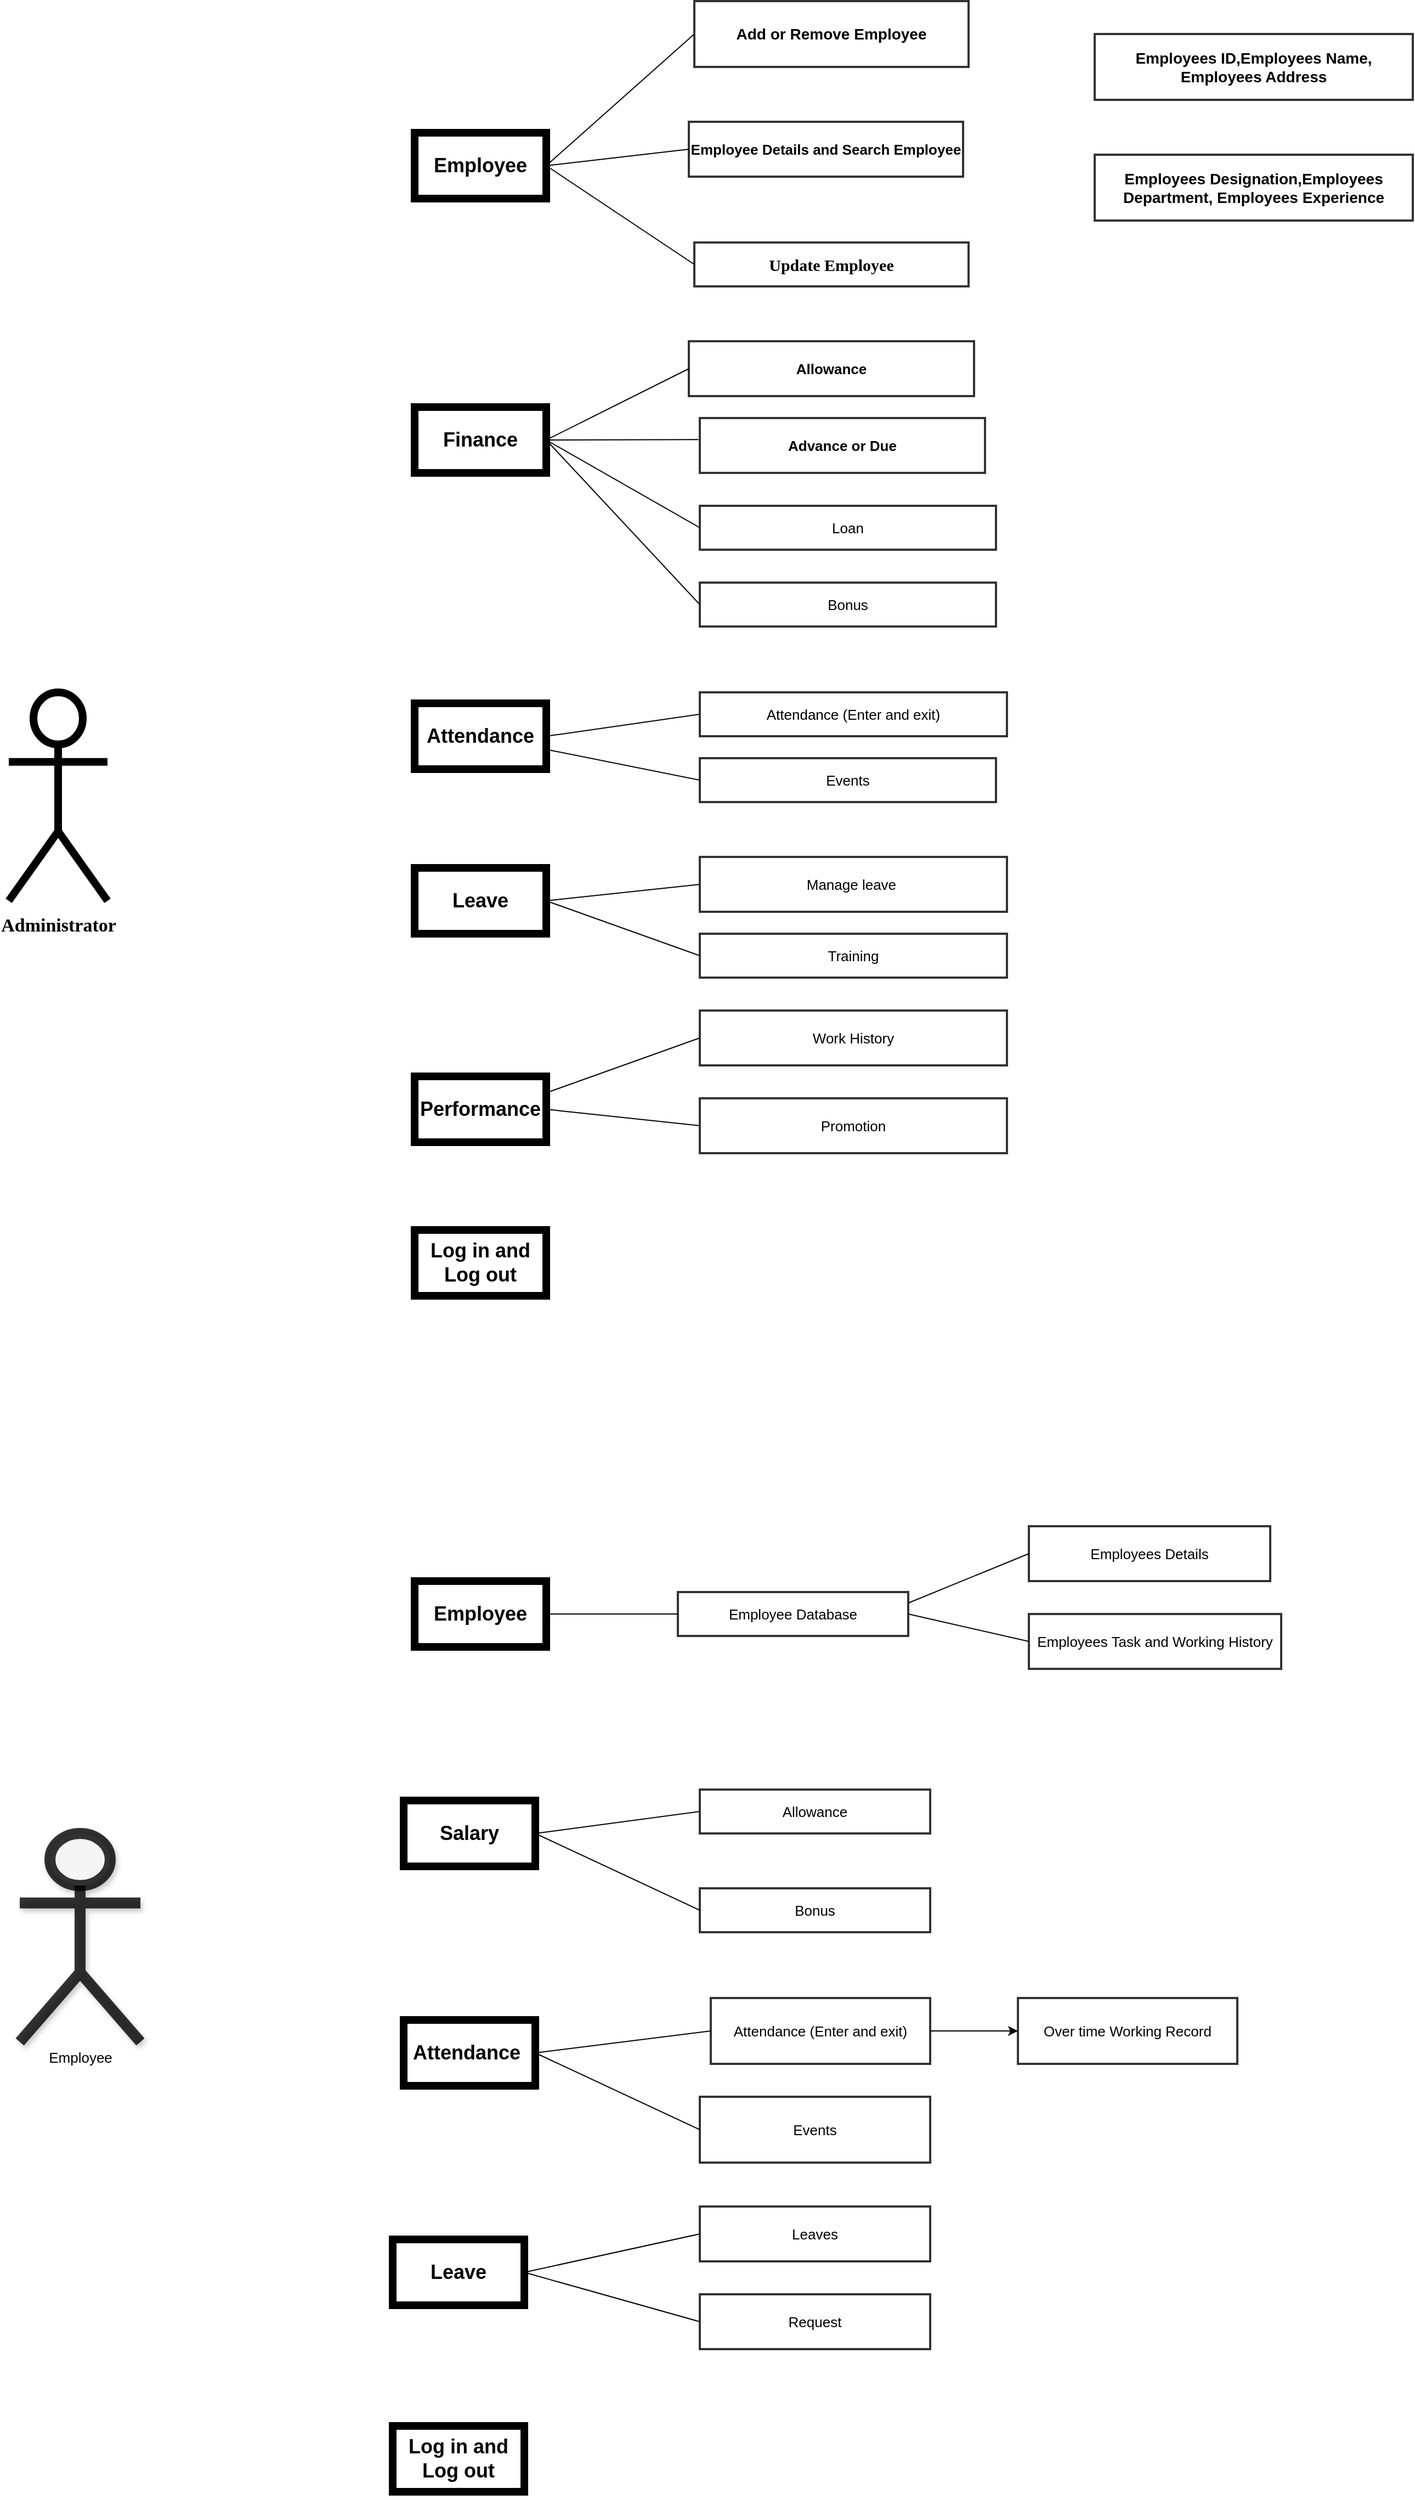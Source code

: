 <mxfile version="13.9.8" type="github">
  <diagram id="UAt6TYiZA28QQcXCpw7w" name="Page-1">
    <mxGraphModel dx="2229" dy="2023" grid="1" gridSize="10" guides="1" tooltips="1" connect="1" arrows="1" fold="1" page="1" pageScale="1" pageWidth="980" pageHeight="1390" math="0" shadow="0">
      <root>
        <mxCell id="0" />
        <mxCell id="1" parent="0" />
        <mxCell id="UGoLlDs5Vt5mTQ_6u8co-1" value="&lt;font style=&quot;font-size: 17px&quot; face=&quot;Times New Roman&quot;&gt;&lt;b style=&quot;line-height: 190%&quot;&gt;Administrator&lt;/b&gt;&lt;/font&gt;" style="shape=umlActor;verticalLabelPosition=bottom;verticalAlign=top;html=1;outlineConnect=0;strokeWidth=7;" parent="1" vertex="1">
          <mxGeometry x="-950" y="-730" width="90" height="190" as="geometry" />
        </mxCell>
        <mxCell id="UGoLlDs5Vt5mTQ_6u8co-3" value="&lt;h2&gt;Employee&lt;/h2&gt;" style="rounded=0;whiteSpace=wrap;html=1;strokeWidth=7;" parent="1" vertex="1">
          <mxGeometry x="-580" y="-1240" width="120" height="60" as="geometry" />
        </mxCell>
        <mxCell id="UGoLlDs5Vt5mTQ_6u8co-4" value="&lt;h2&gt;Finance&lt;/h2&gt;" style="rounded=0;whiteSpace=wrap;html=1;strokeWidth=7;" parent="1" vertex="1">
          <mxGeometry x="-580" y="-990" width="120" height="60" as="geometry" />
        </mxCell>
        <mxCell id="UGoLlDs5Vt5mTQ_6u8co-5" value="&lt;h2&gt;Attendance&lt;/h2&gt;" style="rounded=0;whiteSpace=wrap;html=1;strokeWidth=7;" parent="1" vertex="1">
          <mxGeometry x="-580" y="-720" width="120" height="60" as="geometry" />
        </mxCell>
        <mxCell id="UGoLlDs5Vt5mTQ_6u8co-6" value="&lt;h2&gt;Leave&lt;/h2&gt;" style="rounded=0;whiteSpace=wrap;html=1;strokeWidth=7;" parent="1" vertex="1">
          <mxGeometry x="-580" y="-570" width="120" height="60" as="geometry" />
        </mxCell>
        <mxCell id="UGoLlDs5Vt5mTQ_6u8co-7" value="&lt;h2&gt;Performance&lt;/h2&gt;" style="rounded=0;whiteSpace=wrap;html=1;strokeWidth=7;" parent="1" vertex="1">
          <mxGeometry x="-580" y="-380" width="120" height="60" as="geometry" />
        </mxCell>
        <mxCell id="UGoLlDs5Vt5mTQ_6u8co-8" value="&lt;h2&gt;Log in and Log out&lt;/h2&gt;" style="rounded=0;whiteSpace=wrap;html=1;strokeWidth=7;" parent="1" vertex="1">
          <mxGeometry x="-580" y="-240" width="120" height="60" as="geometry" />
        </mxCell>
        <mxCell id="UGoLlDs5Vt5mTQ_6u8co-9" value="" style="rounded=0;whiteSpace=wrap;html=1;strokeWidth=2;opacity=0;" parent="1" vertex="1">
          <mxGeometry x="-500" y="20" width="140" height="40" as="geometry" />
        </mxCell>
        <mxCell id="UGoLlDs5Vt5mTQ_6u8co-10" value="" style="rounded=0;whiteSpace=wrap;html=1;strokeWidth=2;opacity=0;" parent="1" vertex="1">
          <mxGeometry x="-490" y="20" width="120" height="60" as="geometry" />
        </mxCell>
        <mxCell id="UGoLlDs5Vt5mTQ_6u8co-11" value="" style="rounded=0;whiteSpace=wrap;html=1;strokeWidth=2;opacity=0;" parent="1" vertex="1">
          <mxGeometry x="-500" y="10" width="120" height="60" as="geometry" />
        </mxCell>
        <mxCell id="UGoLlDs5Vt5mTQ_6u8co-12" value="" style="rounded=0;whiteSpace=wrap;html=1;strokeWidth=2;opacity=0;" parent="1" vertex="1">
          <mxGeometry x="-450" y="50" width="120" height="60" as="geometry" />
        </mxCell>
        <mxCell id="UGoLlDs5Vt5mTQ_6u8co-13" value="&lt;h4 style=&quot;font-size: 14px;&quot;&gt;Add or Remove Employee&lt;/h4&gt;" style="rounded=0;whiteSpace=wrap;html=1;strokeWidth=2;opacity=80;fontSize=14;" parent="1" vertex="1">
          <mxGeometry x="-325" y="-1360" width="250" height="60" as="geometry" />
        </mxCell>
        <mxCell id="UGoLlDs5Vt5mTQ_6u8co-14" value="&lt;h4 style=&quot;font-size: 13px;&quot;&gt;Employee Details and Search Employee&lt;/h4&gt;" style="rounded=0;whiteSpace=wrap;html=1;strokeWidth=2;opacity=80;fontSize=13;" parent="1" vertex="1">
          <mxGeometry x="-330" y="-1250" width="250" height="50" as="geometry" />
        </mxCell>
        <mxCell id="UGoLlDs5Vt5mTQ_6u8co-16" value="&lt;h4&gt;&lt;font face=&quot;Times New Roman&quot; style=&quot;font-size: 15px&quot;&gt;Update Employee&lt;/font&gt;&lt;/h4&gt;" style="rounded=0;whiteSpace=wrap;html=1;strokeWidth=2;opacity=80;" parent="1" vertex="1">
          <mxGeometry x="-325" y="-1140" width="250" height="40" as="geometry" />
        </mxCell>
        <mxCell id="UGoLlDs5Vt5mTQ_6u8co-18" value="&lt;h4&gt;Allowance&lt;/h4&gt;" style="rounded=0;whiteSpace=wrap;html=1;strokeWidth=2;fontSize=13;opacity=80;" parent="1" vertex="1">
          <mxGeometry x="-330" y="-1050" width="260" height="50" as="geometry" />
        </mxCell>
        <mxCell id="UGoLlDs5Vt5mTQ_6u8co-19" value="&lt;h4&gt;Advance or Due&lt;/h4&gt;" style="rounded=0;whiteSpace=wrap;html=1;strokeWidth=2;fontSize=13;opacity=80;" parent="1" vertex="1">
          <mxGeometry x="-320" y="-980" width="260" height="50" as="geometry" />
        </mxCell>
        <mxCell id="UGoLlDs5Vt5mTQ_6u8co-20" value="Loan" style="rounded=0;whiteSpace=wrap;html=1;strokeWidth=2;fontSize=13;opacity=80;" parent="1" vertex="1">
          <mxGeometry x="-320" y="-900" width="270" height="40" as="geometry" />
        </mxCell>
        <mxCell id="UGoLlDs5Vt5mTQ_6u8co-21" value="Bonus" style="rounded=0;whiteSpace=wrap;html=1;strokeWidth=2;fontSize=13;opacity=80;" parent="1" vertex="1">
          <mxGeometry x="-320" y="-830" width="270" height="40" as="geometry" />
        </mxCell>
        <mxCell id="UGoLlDs5Vt5mTQ_6u8co-22" value="Attendance (Enter and exit)" style="rounded=0;whiteSpace=wrap;html=1;strokeWidth=2;fontSize=13;opacity=80;" parent="1" vertex="1">
          <mxGeometry x="-320" y="-730" width="280" height="40" as="geometry" />
        </mxCell>
        <mxCell id="UGoLlDs5Vt5mTQ_6u8co-23" value="Events" style="rounded=0;whiteSpace=wrap;html=1;strokeWidth=2;fontSize=13;opacity=80;" parent="1" vertex="1">
          <mxGeometry x="-320" y="-670" width="270" height="40" as="geometry" />
        </mxCell>
        <mxCell id="UGoLlDs5Vt5mTQ_6u8co-24" value="Manage leave&amp;nbsp;" style="rounded=0;whiteSpace=wrap;html=1;strokeWidth=2;fontSize=13;opacity=80;" parent="1" vertex="1">
          <mxGeometry x="-320" y="-580" width="280" height="50" as="geometry" />
        </mxCell>
        <mxCell id="UGoLlDs5Vt5mTQ_6u8co-25" value="Training" style="rounded=0;whiteSpace=wrap;html=1;strokeWidth=2;fontSize=13;opacity=80;" parent="1" vertex="1">
          <mxGeometry x="-320" y="-510" width="280" height="40" as="geometry" />
        </mxCell>
        <mxCell id="UGoLlDs5Vt5mTQ_6u8co-26" value="Work History" style="rounded=0;whiteSpace=wrap;html=1;strokeWidth=2;fontSize=13;opacity=80;" parent="1" vertex="1">
          <mxGeometry x="-320" y="-440" width="280" height="50" as="geometry" />
        </mxCell>
        <mxCell id="UGoLlDs5Vt5mTQ_6u8co-27" value="Promotion" style="rounded=0;whiteSpace=wrap;html=1;strokeWidth=2;fontSize=13;opacity=80;" parent="1" vertex="1">
          <mxGeometry x="-320" y="-360" width="280" height="50" as="geometry" />
        </mxCell>
        <mxCell id="UGoLlDs5Vt5mTQ_6u8co-28" value="Employee&lt;br&gt;" style="shape=umlActor;verticalLabelPosition=bottom;verticalAlign=top;html=1;outlineConnect=0;strokeWidth=10;fontSize=13;opacity=80;shadow=1;" parent="1" vertex="1">
          <mxGeometry x="-940" y="310" width="110" height="190" as="geometry" />
        </mxCell>
        <mxCell id="UGoLlDs5Vt5mTQ_6u8co-32" value="&lt;h2&gt;Employee&lt;/h2&gt;" style="rounded=0;whiteSpace=wrap;html=1;strokeWidth=7;" parent="1" vertex="1">
          <mxGeometry x="-580" y="80" width="120" height="60" as="geometry" />
        </mxCell>
        <mxCell id="UGoLlDs5Vt5mTQ_6u8co-34" value="&lt;h2&gt;Salary&lt;/h2&gt;" style="rounded=0;whiteSpace=wrap;html=1;strokeWidth=7;" parent="1" vertex="1">
          <mxGeometry x="-590" y="280" width="120" height="60" as="geometry" />
        </mxCell>
        <mxCell id="UGoLlDs5Vt5mTQ_6u8co-36" value="&lt;h2&gt;Attendance&amp;nbsp;&lt;/h2&gt;" style="rounded=0;whiteSpace=wrap;html=1;strokeWidth=7;" parent="1" vertex="1">
          <mxGeometry x="-590" y="480" width="120" height="60" as="geometry" />
        </mxCell>
        <mxCell id="UGoLlDs5Vt5mTQ_6u8co-38" value="&lt;h2&gt;Leave&lt;/h2&gt;" style="rounded=0;whiteSpace=wrap;html=1;strokeWidth=7;" parent="1" vertex="1">
          <mxGeometry x="-600" y="680" width="120" height="60" as="geometry" />
        </mxCell>
        <mxCell id="UGoLlDs5Vt5mTQ_6u8co-41" value="Employee Database" style="rounded=0;whiteSpace=wrap;html=1;strokeWidth=2;fontSize=13;opacity=80;" parent="1" vertex="1">
          <mxGeometry x="-340" y="90" width="210" height="40" as="geometry" />
        </mxCell>
        <mxCell id="UGoLlDs5Vt5mTQ_6u8co-42" value="Allowance" style="rounded=0;whiteSpace=wrap;html=1;strokeWidth=2;fontSize=13;opacity=80;" parent="1" vertex="1">
          <mxGeometry x="-320" y="270" width="210" height="40" as="geometry" />
        </mxCell>
        <mxCell id="5vnByRAzVv9kQIRfXUGZ-15" value="" style="edgeStyle=orthogonalEdgeStyle;rounded=0;orthogonalLoop=1;jettySize=auto;html=1;" edge="1" parent="1" source="UGoLlDs5Vt5mTQ_6u8co-44" target="5vnByRAzVv9kQIRfXUGZ-14">
          <mxGeometry relative="1" as="geometry" />
        </mxCell>
        <mxCell id="UGoLlDs5Vt5mTQ_6u8co-44" value="Attendance (Enter and exit)" style="rounded=0;whiteSpace=wrap;html=1;strokeWidth=2;fontSize=13;opacity=80;" parent="1" vertex="1">
          <mxGeometry x="-310" y="460" width="200" height="60" as="geometry" />
        </mxCell>
        <mxCell id="UGoLlDs5Vt5mTQ_6u8co-46" value="Events" style="rounded=0;whiteSpace=wrap;html=1;strokeWidth=2;fontSize=13;opacity=80;" parent="1" vertex="1">
          <mxGeometry x="-320" y="550" width="210" height="60" as="geometry" />
        </mxCell>
        <mxCell id="UGoLlDs5Vt5mTQ_6u8co-48" value="Leaves" style="rounded=0;whiteSpace=wrap;html=1;strokeWidth=2;fontSize=13;opacity=80;" parent="1" vertex="1">
          <mxGeometry x="-320" y="650" width="210" height="50" as="geometry" />
        </mxCell>
        <mxCell id="UGoLlDs5Vt5mTQ_6u8co-50" value="Request" style="rounded=0;whiteSpace=wrap;html=1;strokeWidth=2;fontSize=13;opacity=80;" parent="1" vertex="1">
          <mxGeometry x="-320" y="730" width="210" height="50" as="geometry" />
        </mxCell>
        <mxCell id="UGoLlDs5Vt5mTQ_6u8co-54" value="" style="endArrow=none;html=1;fontSize=13;exitX=1;exitY=0.5;exitDx=0;exitDy=0;entryX=0;entryY=0.5;entryDx=0;entryDy=0;" parent="1" source="UGoLlDs5Vt5mTQ_6u8co-3" target="UGoLlDs5Vt5mTQ_6u8co-14" edge="1">
          <mxGeometry width="50" height="50" relative="1" as="geometry">
            <mxPoint x="-400" y="-1180" as="sourcePoint" />
            <mxPoint x="-350" y="-1230" as="targetPoint" />
          </mxGeometry>
        </mxCell>
        <mxCell id="UGoLlDs5Vt5mTQ_6u8co-56" value="" style="endArrow=none;html=1;fontSize=13;entryX=0;entryY=0.5;entryDx=0;entryDy=0;" parent="1" target="UGoLlDs5Vt5mTQ_6u8co-13" edge="1">
          <mxGeometry width="50" height="50" relative="1" as="geometry">
            <mxPoint x="-460" y="-1210" as="sourcePoint" />
            <mxPoint x="-370" y="-1290" as="targetPoint" />
          </mxGeometry>
        </mxCell>
        <mxCell id="UGoLlDs5Vt5mTQ_6u8co-57" value="" style="endArrow=none;html=1;fontSize=13;entryX=0;entryY=0.5;entryDx=0;entryDy=0;" parent="1" target="UGoLlDs5Vt5mTQ_6u8co-16" edge="1">
          <mxGeometry width="50" height="50" relative="1" as="geometry">
            <mxPoint x="-460" y="-1210" as="sourcePoint" />
            <mxPoint x="-360" y="-1190" as="targetPoint" />
          </mxGeometry>
        </mxCell>
        <mxCell id="UGoLlDs5Vt5mTQ_6u8co-58" value="" style="endArrow=none;html=1;fontSize=13;entryX=0;entryY=0.5;entryDx=0;entryDy=0;exitX=1;exitY=0.5;exitDx=0;exitDy=0;" parent="1" source="UGoLlDs5Vt5mTQ_6u8co-4" target="UGoLlDs5Vt5mTQ_6u8co-18" edge="1">
          <mxGeometry width="50" height="50" relative="1" as="geometry">
            <mxPoint x="-450" y="-970" as="sourcePoint" />
            <mxPoint x="-380" y="-1050" as="targetPoint" />
          </mxGeometry>
        </mxCell>
        <mxCell id="UGoLlDs5Vt5mTQ_6u8co-60" value="" style="endArrow=none;html=1;fontSize=13;exitX=1;exitY=0.5;exitDx=0;exitDy=0;entryX=-0.005;entryY=0.393;entryDx=0;entryDy=0;entryPerimeter=0;" parent="1" source="UGoLlDs5Vt5mTQ_6u8co-4" target="UGoLlDs5Vt5mTQ_6u8co-19" edge="1">
          <mxGeometry width="50" height="50" relative="1" as="geometry">
            <mxPoint x="-400" y="-920" as="sourcePoint" />
            <mxPoint x="-350" y="-970" as="targetPoint" />
          </mxGeometry>
        </mxCell>
        <mxCell id="UGoLlDs5Vt5mTQ_6u8co-61" value="" style="endArrow=none;html=1;fontSize=13;exitX=1;exitY=0.5;exitDx=0;exitDy=0;entryX=0;entryY=0.5;entryDx=0;entryDy=0;" parent="1" source="UGoLlDs5Vt5mTQ_6u8co-4" target="UGoLlDs5Vt5mTQ_6u8co-20" edge="1">
          <mxGeometry width="50" height="50" relative="1" as="geometry">
            <mxPoint x="-420" y="-850" as="sourcePoint" />
            <mxPoint x="-330" y="-880" as="targetPoint" />
          </mxGeometry>
        </mxCell>
        <mxCell id="UGoLlDs5Vt5mTQ_6u8co-62" value="" style="endArrow=none;html=1;fontSize=13;exitX=1;exitY=0.5;exitDx=0;exitDy=0;entryX=0;entryY=0.5;entryDx=0;entryDy=0;" parent="1" source="UGoLlDs5Vt5mTQ_6u8co-4" target="UGoLlDs5Vt5mTQ_6u8co-21" edge="1">
          <mxGeometry width="50" height="50" relative="1" as="geometry">
            <mxPoint x="-420" y="-820" as="sourcePoint" />
            <mxPoint x="-330" y="-800" as="targetPoint" />
          </mxGeometry>
        </mxCell>
        <mxCell id="UGoLlDs5Vt5mTQ_6u8co-63" value="" style="endArrow=none;html=1;fontSize=13;exitX=1;exitY=0.5;exitDx=0;exitDy=0;entryX=0;entryY=0.5;entryDx=0;entryDy=0;" parent="1" source="UGoLlDs5Vt5mTQ_6u8co-5" target="UGoLlDs5Vt5mTQ_6u8co-22" edge="1">
          <mxGeometry width="50" height="50" relative="1" as="geometry">
            <mxPoint x="-370" y="-600" as="sourcePoint" />
            <mxPoint x="-320" y="-650" as="targetPoint" />
          </mxGeometry>
        </mxCell>
        <mxCell id="UGoLlDs5Vt5mTQ_6u8co-64" value="" style="endArrow=none;html=1;fontSize=13;entryX=0;entryY=0.5;entryDx=0;entryDy=0;" parent="1" source="UGoLlDs5Vt5mTQ_6u8co-5" target="UGoLlDs5Vt5mTQ_6u8co-23" edge="1">
          <mxGeometry width="50" height="50" relative="1" as="geometry">
            <mxPoint x="-340" y="-580" as="sourcePoint" />
            <mxPoint x="-290" y="-630" as="targetPoint" />
          </mxGeometry>
        </mxCell>
        <mxCell id="UGoLlDs5Vt5mTQ_6u8co-65" value="" style="endArrow=none;html=1;fontSize=13;entryX=0;entryY=0.5;entryDx=0;entryDy=0;exitX=1;exitY=0.25;exitDx=0;exitDy=0;" parent="1" source="UGoLlDs5Vt5mTQ_6u8co-7" target="UGoLlDs5Vt5mTQ_6u8co-26" edge="1">
          <mxGeometry width="50" height="50" relative="1" as="geometry">
            <mxPoint x="-480" y="-240" as="sourcePoint" />
            <mxPoint x="-360" y="-250" as="targetPoint" />
          </mxGeometry>
        </mxCell>
        <mxCell id="UGoLlDs5Vt5mTQ_6u8co-67" value="" style="endArrow=none;html=1;fontSize=13;exitX=1;exitY=0.5;exitDx=0;exitDy=0;entryX=0;entryY=0.5;entryDx=0;entryDy=0;" parent="1" source="UGoLlDs5Vt5mTQ_6u8co-7" target="UGoLlDs5Vt5mTQ_6u8co-27" edge="1">
          <mxGeometry width="50" height="50" relative="1" as="geometry">
            <mxPoint x="-390" y="-150" as="sourcePoint" />
            <mxPoint x="-340" y="-200" as="targetPoint" />
          </mxGeometry>
        </mxCell>
        <mxCell id="UGoLlDs5Vt5mTQ_6u8co-68" value="" style="endArrow=none;html=1;fontSize=13;exitX=1;exitY=0.5;exitDx=0;exitDy=0;entryX=0;entryY=0.5;entryDx=0;entryDy=0;" parent="1" source="UGoLlDs5Vt5mTQ_6u8co-6" target="UGoLlDs5Vt5mTQ_6u8co-24" edge="1">
          <mxGeometry width="50" height="50" relative="1" as="geometry">
            <mxPoint x="-360" y="-440" as="sourcePoint" />
            <mxPoint x="-310" y="-490" as="targetPoint" />
          </mxGeometry>
        </mxCell>
        <mxCell id="UGoLlDs5Vt5mTQ_6u8co-69" value="" style="endArrow=none;html=1;fontSize=13;entryX=0;entryY=0.5;entryDx=0;entryDy=0;exitX=1;exitY=0.5;exitDx=0;exitDy=0;" parent="1" target="UGoLlDs5Vt5mTQ_6u8co-25" edge="1" source="UGoLlDs5Vt5mTQ_6u8co-6">
          <mxGeometry width="50" height="50" relative="1" as="geometry">
            <mxPoint x="-480" y="-430" as="sourcePoint" />
            <mxPoint x="-330" y="-410" as="targetPoint" />
          </mxGeometry>
        </mxCell>
        <mxCell id="UGoLlDs5Vt5mTQ_6u8co-70" value="" style="endArrow=none;html=1;fontSize=13;exitX=1;exitY=0.5;exitDx=0;exitDy=0;entryX=0;entryY=0.5;entryDx=0;entryDy=0;" parent="1" source="UGoLlDs5Vt5mTQ_6u8co-32" target="UGoLlDs5Vt5mTQ_6u8co-41" edge="1">
          <mxGeometry width="50" height="50" relative="1" as="geometry">
            <mxPoint x="-510" y="330" as="sourcePoint" />
            <mxPoint x="-460" y="280" as="targetPoint" />
          </mxGeometry>
        </mxCell>
        <mxCell id="UGoLlDs5Vt5mTQ_6u8co-71" value="" style="endArrow=none;html=1;fontSize=13;exitX=1;exitY=0.5;exitDx=0;exitDy=0;entryX=0;entryY=0.5;entryDx=0;entryDy=0;" parent="1" source="UGoLlDs5Vt5mTQ_6u8co-34" target="UGoLlDs5Vt5mTQ_6u8co-42" edge="1">
          <mxGeometry width="50" height="50" relative="1" as="geometry">
            <mxPoint x="-520" y="450" as="sourcePoint" />
            <mxPoint x="-470" y="400" as="targetPoint" />
          </mxGeometry>
        </mxCell>
        <mxCell id="UGoLlDs5Vt5mTQ_6u8co-72" value="" style="endArrow=none;html=1;fontSize=13;exitX=1;exitY=0.5;exitDx=0;exitDy=0;entryX=0;entryY=0.5;entryDx=0;entryDy=0;" parent="1" source="UGoLlDs5Vt5mTQ_6u8co-36" target="UGoLlDs5Vt5mTQ_6u8co-44" edge="1">
          <mxGeometry width="50" height="50" relative="1" as="geometry">
            <mxPoint x="-510" y="570" as="sourcePoint" />
            <mxPoint x="-460" y="520" as="targetPoint" />
          </mxGeometry>
        </mxCell>
        <mxCell id="UGoLlDs5Vt5mTQ_6u8co-73" value="" style="endArrow=none;html=1;fontSize=13;exitX=1;exitY=0.5;exitDx=0;exitDy=0;entryX=0;entryY=0.5;entryDx=0;entryDy=0;" parent="1" source="UGoLlDs5Vt5mTQ_6u8co-36" target="UGoLlDs5Vt5mTQ_6u8co-46" edge="1">
          <mxGeometry width="50" height="50" relative="1" as="geometry">
            <mxPoint x="-510" y="630" as="sourcePoint" />
            <mxPoint x="-460" y="580" as="targetPoint" />
          </mxGeometry>
        </mxCell>
        <mxCell id="UGoLlDs5Vt5mTQ_6u8co-74" value="" style="endArrow=none;html=1;fontSize=13;exitX=1;exitY=0.5;exitDx=0;exitDy=0;entryX=0;entryY=0.5;entryDx=0;entryDy=0;" parent="1" source="UGoLlDs5Vt5mTQ_6u8co-38" target="UGoLlDs5Vt5mTQ_6u8co-48" edge="1">
          <mxGeometry width="50" height="50" relative="1" as="geometry">
            <mxPoint x="-540" y="880" as="sourcePoint" />
            <mxPoint x="-490" y="830" as="targetPoint" />
          </mxGeometry>
        </mxCell>
        <mxCell id="UGoLlDs5Vt5mTQ_6u8co-75" value="" style="endArrow=none;html=1;fontSize=13;exitX=1;exitY=0.5;exitDx=0;exitDy=0;entryX=0;entryY=0.5;entryDx=0;entryDy=0;" parent="1" source="UGoLlDs5Vt5mTQ_6u8co-38" target="UGoLlDs5Vt5mTQ_6u8co-50" edge="1">
          <mxGeometry width="50" height="50" relative="1" as="geometry">
            <mxPoint x="-520" y="910" as="sourcePoint" />
            <mxPoint x="-470" y="860" as="targetPoint" />
          </mxGeometry>
        </mxCell>
        <mxCell id="5vnByRAzVv9kQIRfXUGZ-1" value="&lt;h2&gt;Log in and Log out&lt;/h2&gt;" style="rounded=0;whiteSpace=wrap;html=1;strokeWidth=7;" vertex="1" parent="1">
          <mxGeometry x="-600" y="850" width="120" height="60" as="geometry" />
        </mxCell>
        <mxCell id="5vnByRAzVv9kQIRfXUGZ-8" value="Employees Details" style="rounded=0;whiteSpace=wrap;html=1;strokeWidth=2;fontSize=13;opacity=80;" vertex="1" parent="1">
          <mxGeometry x="-20" y="30" width="220" height="50" as="geometry" />
        </mxCell>
        <mxCell id="5vnByRAzVv9kQIRfXUGZ-10" value="Employees Task and Working History" style="rounded=0;whiteSpace=wrap;html=1;strokeWidth=2;fontSize=13;opacity=80;" vertex="1" parent="1">
          <mxGeometry x="-20" y="110" width="230" height="50" as="geometry" />
        </mxCell>
        <mxCell id="5vnByRAzVv9kQIRfXUGZ-12" value="Bonus" style="rounded=0;whiteSpace=wrap;html=1;strokeWidth=2;fontSize=13;opacity=80;" vertex="1" parent="1">
          <mxGeometry x="-320" y="360" width="210" height="40" as="geometry" />
        </mxCell>
        <mxCell id="5vnByRAzVv9kQIRfXUGZ-14" value="Over time Working Record" style="rounded=0;whiteSpace=wrap;html=1;strokeWidth=2;fontSize=13;opacity=80;" vertex="1" parent="1">
          <mxGeometry x="-30" y="460" width="200" height="60" as="geometry" />
        </mxCell>
        <mxCell id="5vnByRAzVv9kQIRfXUGZ-16" value="" style="endArrow=none;html=1;exitX=1;exitY=0.25;exitDx=0;exitDy=0;entryX=0;entryY=0.5;entryDx=0;entryDy=0;" edge="1" parent="1" source="UGoLlDs5Vt5mTQ_6u8co-41" target="5vnByRAzVv9kQIRfXUGZ-8">
          <mxGeometry width="50" height="50" relative="1" as="geometry">
            <mxPoint x="-110" y="80" as="sourcePoint" />
            <mxPoint x="-60" y="30" as="targetPoint" />
          </mxGeometry>
        </mxCell>
        <mxCell id="5vnByRAzVv9kQIRfXUGZ-17" value="" style="endArrow=none;html=1;exitX=1;exitY=0.5;exitDx=0;exitDy=0;entryX=0;entryY=0.5;entryDx=0;entryDy=0;" edge="1" parent="1" source="UGoLlDs5Vt5mTQ_6u8co-41" target="5vnByRAzVv9kQIRfXUGZ-10">
          <mxGeometry width="50" height="50" relative="1" as="geometry">
            <mxPoint x="-90" y="150" as="sourcePoint" />
            <mxPoint x="-40" y="100" as="targetPoint" />
          </mxGeometry>
        </mxCell>
        <mxCell id="5vnByRAzVv9kQIRfXUGZ-18" value="" style="endArrow=none;html=1;exitX=1;exitY=0.5;exitDx=0;exitDy=0;entryX=0;entryY=0.5;entryDx=0;entryDy=0;" edge="1" parent="1" source="UGoLlDs5Vt5mTQ_6u8co-34" target="5vnByRAzVv9kQIRfXUGZ-12">
          <mxGeometry width="50" height="50" relative="1" as="geometry">
            <mxPoint x="-420" y="380" as="sourcePoint" />
            <mxPoint x="-370" y="330" as="targetPoint" />
          </mxGeometry>
        </mxCell>
        <mxCell id="5vnByRAzVv9kQIRfXUGZ-20" value="&lt;h4 style=&quot;font-size: 14px&quot;&gt;Employees ID,Employees Name, Employees Address&lt;/h4&gt;" style="rounded=0;whiteSpace=wrap;html=1;strokeWidth=2;opacity=80;fontSize=14;" vertex="1" parent="1">
          <mxGeometry x="40" y="-1330" width="290" height="60" as="geometry" />
        </mxCell>
        <mxCell id="5vnByRAzVv9kQIRfXUGZ-22" value="&lt;h4 style=&quot;font-size: 14px&quot;&gt;Employees Designation,Employees Department, Employees Experience&lt;/h4&gt;" style="rounded=0;whiteSpace=wrap;html=1;strokeWidth=2;opacity=80;fontSize=14;" vertex="1" parent="1">
          <mxGeometry x="40" y="-1220" width="290" height="60" as="geometry" />
        </mxCell>
      </root>
    </mxGraphModel>
  </diagram>
</mxfile>
